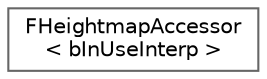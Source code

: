 digraph "Graphical Class Hierarchy"
{
 // INTERACTIVE_SVG=YES
 // LATEX_PDF_SIZE
  bgcolor="transparent";
  edge [fontname=Helvetica,fontsize=10,labelfontname=Helvetica,labelfontsize=10];
  node [fontname=Helvetica,fontsize=10,shape=box,height=0.2,width=0.4];
  rankdir="LR";
  Node0 [id="Node000000",label="FHeightmapAccessor\l\< bInUseInterp \>",height=0.2,width=0.4,color="grey40", fillcolor="white", style="filled",URL="$de/d23/structFHeightmapAccessor.html",tooltip=" "];
}
